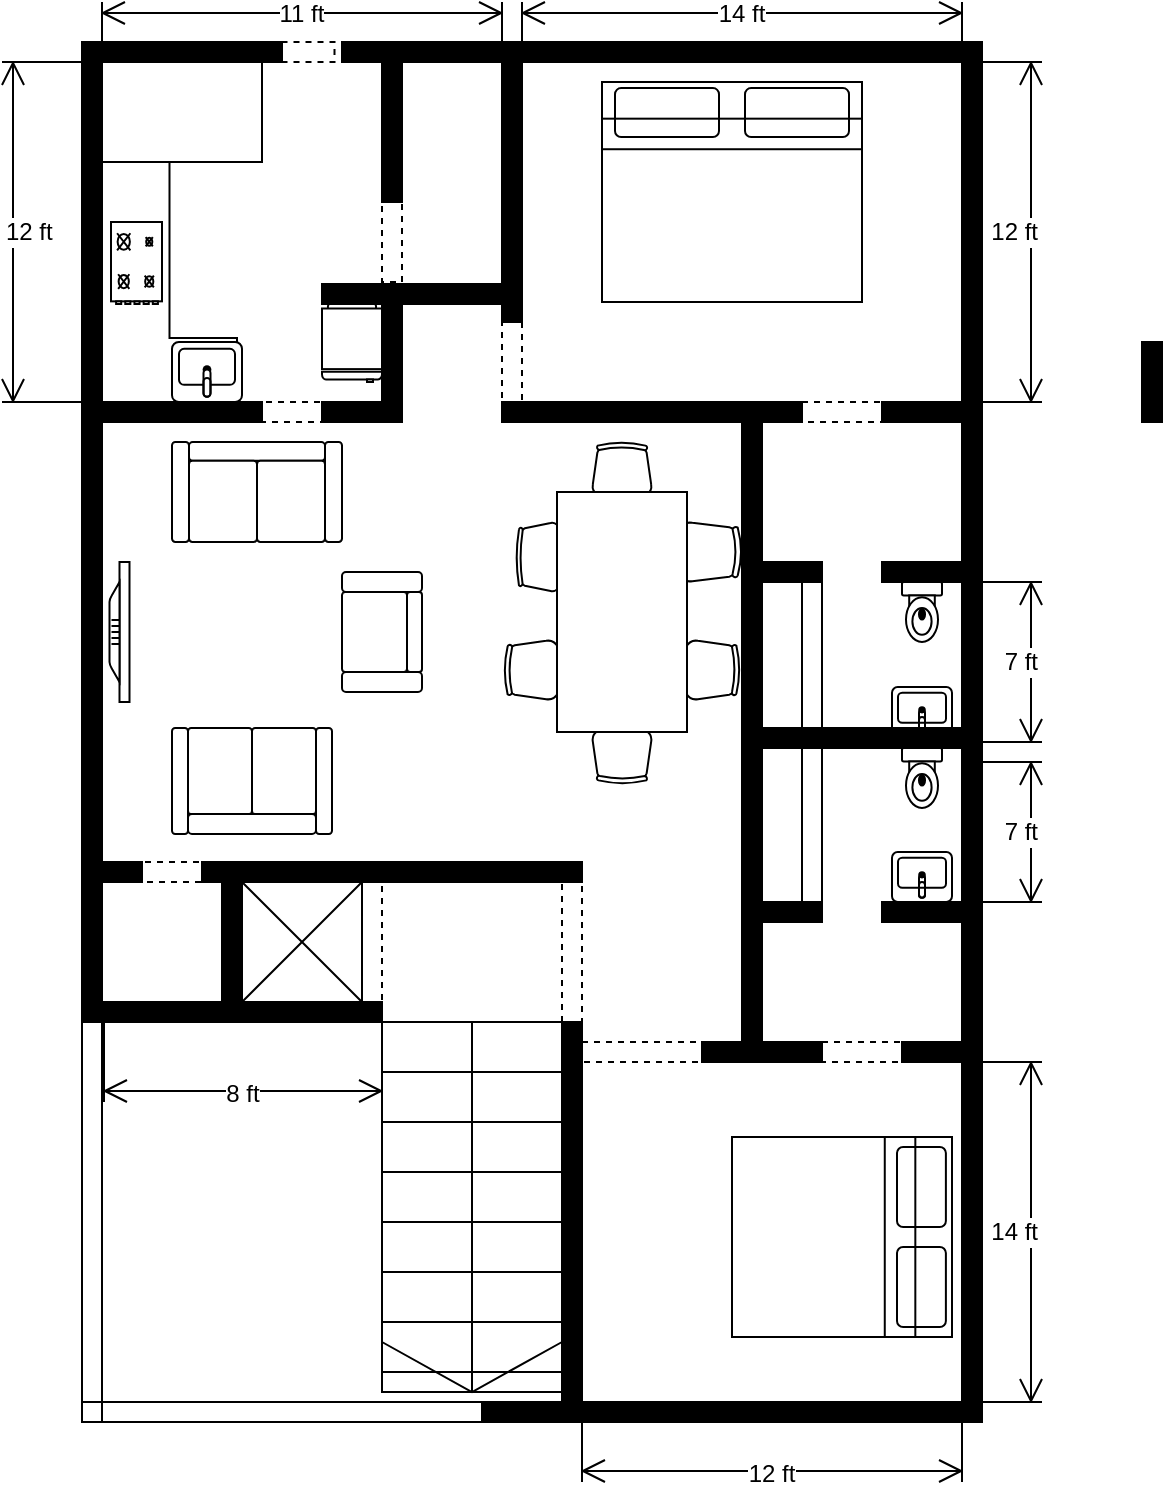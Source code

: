 <mxfile version="16.0.3" type="github">
  <diagram id="-8Clknxb2J9grHJ9hm-8" name="Page-1">
    <mxGraphModel dx="1328" dy="710" grid="1" gridSize="10" guides="1" tooltips="1" connect="1" arrows="1" fold="1" page="1" pageScale="1" pageWidth="1169" pageHeight="827" math="0" shadow="0">
      <root>
        <mxCell id="0" />
        <mxCell id="1" parent="0" />
        <mxCell id="fpblmt7jhUxg1IwRCJjJ-127" value="" style="verticalLabelPosition=bottom;html=1;verticalAlign=top;align=center;shape=mxgraph.floorplan.desk_corner_2;strokeColor=default;fillColor=default;" vertex="1" parent="1">
          <mxGeometry x="290" y="50" width="80" height="100" as="geometry" />
        </mxCell>
        <mxCell id="fpblmt7jhUxg1IwRCJjJ-1" value="" style="verticalLabelPosition=bottom;html=1;verticalAlign=top;align=center;shape=mxgraph.floorplan.wall;fillColor=#000000;direction=south;" vertex="1" parent="1">
          <mxGeometry x="280" y="50" width="10" height="480" as="geometry" />
        </mxCell>
        <mxCell id="fpblmt7jhUxg1IwRCJjJ-2" value="" style="verticalLabelPosition=bottom;html=1;verticalAlign=top;align=center;shape=mxgraph.floorplan.wall;fillColor=#000000;" vertex="1" parent="1">
          <mxGeometry x="480" y="720" width="250" height="10" as="geometry" />
        </mxCell>
        <mxCell id="fpblmt7jhUxg1IwRCJjJ-4" value="" style="verticalLabelPosition=bottom;html=1;verticalAlign=top;align=center;shape=mxgraph.floorplan.wall;fillColor=#000000;" vertex="1" parent="1">
          <mxGeometry x="410" y="40" width="320" height="10" as="geometry" />
        </mxCell>
        <mxCell id="fpblmt7jhUxg1IwRCJjJ-5" value="" style="verticalLabelPosition=bottom;html=1;verticalAlign=top;align=center;shape=mxgraph.floorplan.stairs;direction=south;" vertex="1" parent="1">
          <mxGeometry x="430" y="530" width="90" height="185" as="geometry" />
        </mxCell>
        <mxCell id="fpblmt7jhUxg1IwRCJjJ-6" value="" style="verticalLabelPosition=bottom;html=1;verticalAlign=top;align=center;shape=mxgraph.floorplan.wall;fillColor=#000000;direction=south;" vertex="1" parent="1">
          <mxGeometry x="720" y="50" width="10" height="670" as="geometry" />
        </mxCell>
        <mxCell id="fpblmt7jhUxg1IwRCJjJ-7" value="" style="verticalLabelPosition=bottom;html=1;verticalAlign=top;align=center;shape=mxgraph.floorplan.wall;fillColor=#000000;" vertex="1" parent="1">
          <mxGeometry x="290" y="520" width="140" height="10" as="geometry" />
        </mxCell>
        <mxCell id="fpblmt7jhUxg1IwRCJjJ-8" value="" style="verticalLabelPosition=bottom;html=1;verticalAlign=top;align=center;shape=mxgraph.floorplan.wall;fillColor=none;direction=south;dashed=1;" vertex="1" parent="1">
          <mxGeometry x="420" y="450" width="10" height="80" as="geometry" />
        </mxCell>
        <mxCell id="fpblmt7jhUxg1IwRCJjJ-9" value="" style="verticalLabelPosition=bottom;html=1;verticalAlign=top;align=center;shape=mxgraph.floorplan.wall;fillColor=#000000;direction=south;" vertex="1" parent="1">
          <mxGeometry x="520" y="530" width="10" height="200" as="geometry" />
        </mxCell>
        <mxCell id="fpblmt7jhUxg1IwRCJjJ-12" value="" style="verticalLabelPosition=bottom;html=1;verticalAlign=top;align=center;shape=mxgraph.floorplan.elevator;" vertex="1" parent="1">
          <mxGeometry x="360" y="460" width="60" height="60" as="geometry" />
        </mxCell>
        <mxCell id="fpblmt7jhUxg1IwRCJjJ-15" value="" style="verticalLabelPosition=bottom;html=1;verticalAlign=top;align=center;shape=mxgraph.floorplan.wall;fillColor=#000000;" vertex="1" parent="1">
          <mxGeometry x="430" y="161" width="60" height="10" as="geometry" />
        </mxCell>
        <mxCell id="fpblmt7jhUxg1IwRCJjJ-16" value="" style="verticalLabelPosition=bottom;html=1;verticalAlign=top;align=center;shape=mxgraph.floorplan.wall;fillColor=#000000;" vertex="1" parent="1">
          <mxGeometry x="290" y="220" width="80" height="10" as="geometry" />
        </mxCell>
        <mxCell id="fpblmt7jhUxg1IwRCJjJ-17" value="" style="verticalLabelPosition=bottom;html=1;verticalAlign=top;align=center;shape=mxgraph.floorplan.wall;fillColor=#000000;" vertex="1" parent="1">
          <mxGeometry x="590" y="540" width="60" height="10" as="geometry" />
        </mxCell>
        <mxCell id="fpblmt7jhUxg1IwRCJjJ-19" value="" style="verticalLabelPosition=bottom;html=1;verticalAlign=top;align=center;shape=mxgraph.floorplan.wall;fillColor=none;direction=south;dashed=1;" vertex="1" parent="1">
          <mxGeometry x="520" y="450" width="10" height="80" as="geometry" />
        </mxCell>
        <mxCell id="fpblmt7jhUxg1IwRCJjJ-25" value="" style="verticalLabelPosition=bottom;html=1;verticalAlign=top;align=center;shape=mxgraph.floorplan.desk_corner_2;rotation=-90;" vertex="1" parent="1">
          <mxGeometry x="263.75" y="126.25" width="120" height="67.5" as="geometry" />
        </mxCell>
        <mxCell id="fpblmt7jhUxg1IwRCJjJ-56" value="" style="verticalLabelPosition=bottom;html=1;verticalAlign=top;align=center;shape=mxgraph.floorplan.wall;fillColor=#000000;" vertex="1" parent="1">
          <mxGeometry x="340" y="450" width="190" height="10" as="geometry" />
        </mxCell>
        <mxCell id="fpblmt7jhUxg1IwRCJjJ-57" value="" style="verticalLabelPosition=bottom;html=1;verticalAlign=top;align=center;shape=mxgraph.floorplan.wall;fillColor=none;dashed=1;" vertex="1" parent="1">
          <mxGeometry x="530" y="540" width="60" height="10" as="geometry" />
        </mxCell>
        <mxCell id="fpblmt7jhUxg1IwRCJjJ-58" value="" style="verticalLabelPosition=bottom;html=1;verticalAlign=top;align=center;shape=mxgraph.floorplan.wall;fillColor=#000000;direction=south;" vertex="1" parent="1">
          <mxGeometry x="610" y="230" width="10" height="310" as="geometry" />
        </mxCell>
        <mxCell id="fpblmt7jhUxg1IwRCJjJ-59" value="" style="verticalLabelPosition=bottom;html=1;verticalAlign=top;align=center;shape=mxgraph.floorplan.wall;fillColor=#000000;" vertex="1" parent="1">
          <mxGeometry x="680" y="470" width="50" height="10" as="geometry" />
        </mxCell>
        <mxCell id="fpblmt7jhUxg1IwRCJjJ-60" value="" style="verticalLabelPosition=bottom;html=1;verticalAlign=top;align=center;shape=mxgraph.floorplan.wall;fillColor=#000000;" vertex="1" parent="1">
          <mxGeometry x="690" y="540" width="40" height="10" as="geometry" />
        </mxCell>
        <mxCell id="fpblmt7jhUxg1IwRCJjJ-61" value="" style="verticalLabelPosition=bottom;html=1;verticalAlign=top;align=center;shape=mxgraph.floorplan.bed_double;fillColor=none;rotation=90;" vertex="1" parent="1">
          <mxGeometry x="610" y="582.5" width="100" height="110" as="geometry" />
        </mxCell>
        <mxCell id="fpblmt7jhUxg1IwRCJjJ-62" value="" style="verticalLabelPosition=bottom;html=1;verticalAlign=top;align=center;shape=mxgraph.floorplan.wall;fillColor=#000000;" vertex="1" parent="1">
          <mxGeometry x="620" y="383" width="100" height="10" as="geometry" />
        </mxCell>
        <mxCell id="fpblmt7jhUxg1IwRCJjJ-63" value="" style="verticalLabelPosition=bottom;html=1;verticalAlign=top;align=center;shape=mxgraph.floorplan.bed_double;fillColor=none;" vertex="1" parent="1">
          <mxGeometry x="540" y="60" width="130" height="110" as="geometry" />
        </mxCell>
        <mxCell id="fpblmt7jhUxg1IwRCJjJ-64" value="" style="verticalLabelPosition=bottom;html=1;verticalAlign=top;align=center;shape=mxgraph.floorplan.wall;fillColor=#000000;direction=south;" vertex="1" parent="1">
          <mxGeometry x="490" y="50" width="10" height="130" as="geometry" />
        </mxCell>
        <mxCell id="fpblmt7jhUxg1IwRCJjJ-65" value="" style="verticalLabelPosition=bottom;html=1;verticalAlign=top;align=center;shape=mxgraph.floorplan.wall;fillColor=#000000;" vertex="1" parent="1">
          <mxGeometry x="490" y="220" width="150" height="10" as="geometry" />
        </mxCell>
        <mxCell id="fpblmt7jhUxg1IwRCJjJ-66" value="" style="verticalLabelPosition=bottom;html=1;verticalAlign=top;align=center;shape=mxgraph.floorplan.wall;fillColor=#000000;direction=south;" vertex="1" parent="1">
          <mxGeometry x="430" y="170" width="10" height="60" as="geometry" />
        </mxCell>
        <mxCell id="fpblmt7jhUxg1IwRCJjJ-67" value="" style="verticalLabelPosition=bottom;html=1;verticalAlign=top;align=center;shape=mxgraph.floorplan.wall;fillColor=#000000;" vertex="1" parent="1">
          <mxGeometry x="490" y="170" width="10" height="10" as="geometry" />
        </mxCell>
        <mxCell id="fpblmt7jhUxg1IwRCJjJ-69" value="" style="verticalLabelPosition=bottom;html=1;verticalAlign=top;align=center;shape=mxgraph.floorplan.wall;fillColor=none;direction=south;strokeColor=default;" vertex="1" parent="1">
          <mxGeometry x="640" y="390" width="10" height="90" as="geometry" />
        </mxCell>
        <mxCell id="fpblmt7jhUxg1IwRCJjJ-70" value="" style="verticalLabelPosition=bottom;html=1;verticalAlign=top;align=center;shape=mxgraph.floorplan.wall;fillColor=#000000;" vertex="1" parent="1">
          <mxGeometry x="680" y="300" width="40" height="10" as="geometry" />
        </mxCell>
        <mxCell id="fpblmt7jhUxg1IwRCJjJ-71" value="" style="verticalLabelPosition=bottom;html=1;verticalAlign=top;align=center;shape=mxgraph.floorplan.wall;fillColor=none;direction=south;" vertex="1" parent="1">
          <mxGeometry x="640" y="300" width="10" height="90" as="geometry" />
        </mxCell>
        <mxCell id="fpblmt7jhUxg1IwRCJjJ-72" value="" style="verticalLabelPosition=bottom;html=1;verticalAlign=top;align=center;shape=mxgraph.floorplan.wall;fillColor=#000000;" vertex="1" parent="1">
          <mxGeometry x="680" y="220" width="40" height="10" as="geometry" />
        </mxCell>
        <mxCell id="fpblmt7jhUxg1IwRCJjJ-73" value="" style="verticalLabelPosition=bottom;html=1;verticalAlign=top;align=center;shape=mxgraph.floorplan.wall;fillColor=none;dashed=1;" vertex="1" parent="1">
          <mxGeometry x="640" y="220" width="40" height="10" as="geometry" />
        </mxCell>
        <mxCell id="fpblmt7jhUxg1IwRCJjJ-74" value="" style="verticalLabelPosition=bottom;html=1;verticalAlign=top;align=center;shape=mxgraph.floorplan.wall;fillColor=none;dashed=1;" vertex="1" parent="1">
          <mxGeometry x="650" y="540" width="50" height="10" as="geometry" />
        </mxCell>
        <mxCell id="fpblmt7jhUxg1IwRCJjJ-75" value="" style="verticalLabelPosition=bottom;html=1;verticalAlign=top;align=center;shape=mxgraph.floorplan.toilet;fillColor=default;" vertex="1" parent="1">
          <mxGeometry x="690" y="310" width="20" height="30" as="geometry" />
        </mxCell>
        <mxCell id="fpblmt7jhUxg1IwRCJjJ-76" value="" style="verticalLabelPosition=bottom;html=1;verticalAlign=top;align=center;shape=mxgraph.floorplan.toilet;fillColor=default;" vertex="1" parent="1">
          <mxGeometry x="690" y="393" width="20" height="30" as="geometry" />
        </mxCell>
        <mxCell id="fpblmt7jhUxg1IwRCJjJ-77" value="" style="verticalLabelPosition=bottom;html=1;verticalAlign=top;align=center;shape=mxgraph.floorplan.wall;fillColor=#000000;" vertex="1" parent="1">
          <mxGeometry x="620" y="300" width="30" height="10" as="geometry" />
        </mxCell>
        <mxCell id="fpblmt7jhUxg1IwRCJjJ-78" value="" style="verticalLabelPosition=bottom;html=1;verticalAlign=top;align=center;shape=mxgraph.floorplan.wall;fillColor=#000000;" vertex="1" parent="1">
          <mxGeometry x="620" y="470" width="30" height="10" as="geometry" />
        </mxCell>
        <mxCell id="fpblmt7jhUxg1IwRCJjJ-79" value="" style="verticalLabelPosition=bottom;html=1;verticalAlign=top;align=center;shape=mxgraph.floorplan.sink_2;strokeColor=default;fillColor=none;rotation=-180;" vertex="1" parent="1">
          <mxGeometry x="685" y="445" width="30" height="25" as="geometry" />
        </mxCell>
        <mxCell id="fpblmt7jhUxg1IwRCJjJ-80" value="" style="verticalLabelPosition=bottom;html=1;verticalAlign=top;align=center;shape=mxgraph.floorplan.sink_2;strokeColor=default;fillColor=none;rotation=-180;" vertex="1" parent="1">
          <mxGeometry x="685" y="362.5" width="30" height="25" as="geometry" />
        </mxCell>
        <mxCell id="fpblmt7jhUxg1IwRCJjJ-83" value="" style="verticalLabelPosition=bottom;html=1;verticalAlign=top;align=center;shape=mxgraph.floorplan.wall;fillColor=none;strokeColor=default;dashed=1;" vertex="1" parent="1">
          <mxGeometry x="373.75" y="40" width="32.5" height="10" as="geometry" />
        </mxCell>
        <mxCell id="fpblmt7jhUxg1IwRCJjJ-84" value="" style="verticalLabelPosition=bottom;html=1;verticalAlign=top;align=center;shape=mxgraph.floorplan.wall;fillColor=#000000;strokeColor=default;" vertex="1" parent="1">
          <mxGeometry x="280" y="40" width="100" height="10" as="geometry" />
        </mxCell>
        <mxCell id="fpblmt7jhUxg1IwRCJjJ-85" value="" style="verticalLabelPosition=bottom;html=1;verticalAlign=top;align=center;shape=mxgraph.floorplan.wall;fillColor=none;dashed=1;strokeColor=default;" vertex="1" parent="1">
          <mxGeometry x="360" y="220" width="40" height="10" as="geometry" />
        </mxCell>
        <mxCell id="fpblmt7jhUxg1IwRCJjJ-86" value="" style="verticalLabelPosition=bottom;html=1;verticalAlign=top;align=center;shape=mxgraph.floorplan.wall;fillColor=#000000;strokeColor=default;" vertex="1" parent="1">
          <mxGeometry x="400" y="220" width="40" height="10" as="geometry" />
        </mxCell>
        <mxCell id="fpblmt7jhUxg1IwRCJjJ-87" value="" style="verticalLabelPosition=bottom;html=1;verticalAlign=top;align=center;shape=mxgraph.floorplan.wall;fillColor=none;direction=south;strokeColor=default;dashed=1;" vertex="1" parent="1">
          <mxGeometry x="490" y="180" width="10" height="50" as="geometry" />
        </mxCell>
        <mxCell id="fpblmt7jhUxg1IwRCJjJ-88" value="" style="verticalLabelPosition=bottom;html=1;verticalAlign=top;align=center;shape=mxgraph.floorplan.couch;strokeColor=default;fillColor=default;rotation=0;" vertex="1" parent="1">
          <mxGeometry x="325" y="240" width="85" height="50" as="geometry" />
        </mxCell>
        <mxCell id="fpblmt7jhUxg1IwRCJjJ-103" value="" style="verticalLabelPosition=bottom;html=1;verticalAlign=top;align=center;shape=mxgraph.floorplan.wall;fillColor=none;strokeColor=default;dashed=1;" vertex="1" parent="1">
          <mxGeometry x="305.5" y="450" width="39" height="10" as="geometry" />
        </mxCell>
        <mxCell id="fpblmt7jhUxg1IwRCJjJ-104" value="" style="verticalLabelPosition=bottom;html=1;verticalAlign=top;align=center;shape=mxgraph.floorplan.wall;fillColor=#000000;direction=south;strokeColor=default;" vertex="1" parent="1">
          <mxGeometry x="350" y="460" width="10" height="70" as="geometry" />
        </mxCell>
        <mxCell id="fpblmt7jhUxg1IwRCJjJ-105" value="" style="verticalLabelPosition=bottom;html=1;verticalAlign=top;align=center;shape=mxgraph.floorplan.wall;fillColor=#000000;strokeColor=default;" vertex="1" parent="1">
          <mxGeometry x="280" y="450" width="30" height="10" as="geometry" />
        </mxCell>
        <mxCell id="fpblmt7jhUxg1IwRCJjJ-107" value="" style="verticalLabelPosition=bottom;html=1;verticalAlign=top;align=center;shape=mxgraph.floorplan.wall;fillColor=none;strokeColor=default;" vertex="1" parent="1">
          <mxGeometry x="280" y="720" width="200" height="10" as="geometry" />
        </mxCell>
        <mxCell id="fpblmt7jhUxg1IwRCJjJ-108" value="" style="verticalLabelPosition=bottom;html=1;verticalAlign=top;align=center;shape=mxgraph.floorplan.wall;fillColor=none;direction=south;strokeColor=default;" vertex="1" parent="1">
          <mxGeometry x="280" y="530" width="10" height="200" as="geometry" />
        </mxCell>
        <mxCell id="fpblmt7jhUxg1IwRCJjJ-109" value="" style="verticalLabelPosition=bottom;html=1;verticalAlign=top;align=center;shape=mxgraph.floorplan.wall;fillColor=#000000;direction=south;strokeColor=default;" vertex="1" parent="1">
          <mxGeometry x="810" y="190" width="10" height="40" as="geometry" />
        </mxCell>
        <mxCell id="fpblmt7jhUxg1IwRCJjJ-110" value="" style="verticalLabelPosition=bottom;html=1;verticalAlign=top;align=center;shape=mxgraph.floorplan.wall;fillColor=none;direction=south;strokeColor=default;dashed=1;" vertex="1" parent="1">
          <mxGeometry x="430" y="115" width="10" height="45" as="geometry" />
        </mxCell>
        <mxCell id="fpblmt7jhUxg1IwRCJjJ-111" value="" style="verticalLabelPosition=bottom;html=1;verticalAlign=top;align=center;shape=mxgraph.floorplan.range_1;strokeColor=default;fillColor=default;" vertex="1" parent="1">
          <mxGeometry x="294.5" y="130" width="25.5" height="41" as="geometry" />
        </mxCell>
        <mxCell id="fpblmt7jhUxg1IwRCJjJ-112" value="" style="verticalLabelPosition=bottom;html=1;verticalAlign=top;align=center;shape=mxgraph.floorplan.sink_2;strokeColor=default;fillColor=default;rotation=-180;" vertex="1" parent="1">
          <mxGeometry x="325" y="190" width="35" height="30" as="geometry" />
        </mxCell>
        <mxCell id="fpblmt7jhUxg1IwRCJjJ-114" value="" style="verticalLabelPosition=bottom;html=1;verticalAlign=top;align=center;shape=mxgraph.floorplan.refrigerator;strokeColor=default;fillColor=default;rotation=0;" vertex="1" parent="1">
          <mxGeometry x="400" y="170" width="30" height="40" as="geometry" />
        </mxCell>
        <mxCell id="fpblmt7jhUxg1IwRCJjJ-116" value="12 ft" style="shape=dimension;direction=north;whiteSpace=wrap;html=1;align=right;points=[];verticalAlign=middle;labelBackgroundColor=#ffffff;strokeColor=default;fillColor=default;" vertex="1" parent="1">
          <mxGeometry x="720" y="50" width="40" height="170" as="geometry" />
        </mxCell>
        <mxCell id="fpblmt7jhUxg1IwRCJjJ-118" value="14 ft" style="shape=dimension;direction=north;whiteSpace=wrap;html=1;align=right;points=[];verticalAlign=middle;labelBackgroundColor=#ffffff;strokeColor=default;fillColor=default;" vertex="1" parent="1">
          <mxGeometry x="720" y="550" width="40" height="170" as="geometry" />
        </mxCell>
        <mxCell id="fpblmt7jhUxg1IwRCJjJ-119" value="7 ft" style="shape=dimension;direction=north;whiteSpace=wrap;html=1;align=right;points=[];verticalAlign=middle;labelBackgroundColor=#ffffff;strokeColor=default;fillColor=default;" vertex="1" parent="1">
          <mxGeometry x="720" y="310" width="40" height="80" as="geometry" />
        </mxCell>
        <mxCell id="fpblmt7jhUxg1IwRCJjJ-120" value="7 ft" style="shape=dimension;direction=north;whiteSpace=wrap;html=1;align=right;points=[];verticalAlign=middle;labelBackgroundColor=#ffffff;strokeColor=default;fillColor=default;" vertex="1" parent="1">
          <mxGeometry x="720" y="400" width="40" height="70" as="geometry" />
        </mxCell>
        <mxCell id="fpblmt7jhUxg1IwRCJjJ-122" value="14 ft" style="shape=dimension;direction=west;whiteSpace=wrap;html=1;align=center;points=[];verticalAlign=top;spacingTop=-8;labelBackgroundColor=#ffffff;strokeColor=default;fillColor=default;" vertex="1" parent="1">
          <mxGeometry x="500" y="20" width="220" height="40" as="geometry" />
        </mxCell>
        <mxCell id="fpblmt7jhUxg1IwRCJjJ-123" value="11 ft" style="shape=dimension;direction=west;whiteSpace=wrap;html=1;align=center;points=[];verticalAlign=top;spacingTop=-8;labelBackgroundColor=#ffffff;strokeColor=default;fillColor=default;" vertex="1" parent="1">
          <mxGeometry x="290" y="20" width="200" height="40" as="geometry" />
        </mxCell>
        <mxCell id="fpblmt7jhUxg1IwRCJjJ-124" value="8 ft" style="shape=dimension;whiteSpace=wrap;html=1;align=center;points=[];verticalAlign=bottom;spacingBottom=-5;labelBackgroundColor=#ffffff;strokeColor=default;fillColor=default;" vertex="1" parent="1">
          <mxGeometry x="291" y="530" width="139" height="40" as="geometry" />
        </mxCell>
        <mxCell id="fpblmt7jhUxg1IwRCJjJ-125" value="12 ft" style="shape=dimension;whiteSpace=wrap;html=1;align=center;points=[];verticalAlign=bottom;spacingBottom=-5;labelBackgroundColor=#ffffff;strokeColor=default;fillColor=default;" vertex="1" parent="1">
          <mxGeometry x="530" y="720" width="190" height="40" as="geometry" />
        </mxCell>
        <mxCell id="fpblmt7jhUxg1IwRCJjJ-126" value="12 ft" style="shape=dimension;direction=south;whiteSpace=wrap;html=1;align=left;points=[];verticalAlign=middle;labelBackgroundColor=#ffffff;strokeColor=default;fillColor=default;" vertex="1" parent="1">
          <mxGeometry x="240" y="50" width="40" height="170" as="geometry" />
        </mxCell>
        <mxCell id="fpblmt7jhUxg1IwRCJjJ-128" value="" style="verticalLabelPosition=bottom;html=1;verticalAlign=top;align=center;shape=mxgraph.floorplan.wall;fillColor=#000000;direction=south;strokeColor=default;" vertex="1" parent="1">
          <mxGeometry x="430" y="50" width="10" height="70" as="geometry" />
        </mxCell>
        <mxCell id="fpblmt7jhUxg1IwRCJjJ-129" value="" style="verticalLabelPosition=bottom;html=1;verticalAlign=top;align=center;shape=mxgraph.floorplan.wall;fillColor=#000000;strokeColor=default;" vertex="1" parent="1">
          <mxGeometry x="400" y="161" width="50" height="10" as="geometry" />
        </mxCell>
        <mxCell id="fpblmt7jhUxg1IwRCJjJ-130" value="" style="verticalLabelPosition=bottom;html=1;verticalAlign=top;align=center;shape=mxgraph.floorplan.flat_tv;strokeColor=default;fillColor=default;rotation=-90;" vertex="1" parent="1">
          <mxGeometry x="263.75" y="330" width="70" height="10" as="geometry" />
        </mxCell>
        <mxCell id="fpblmt7jhUxg1IwRCJjJ-131" value="" style="verticalLabelPosition=bottom;html=1;verticalAlign=top;align=center;shape=mxgraph.floorplan.sofa;strokeColor=default;fillColor=default;rotation=90;" vertex="1" parent="1">
          <mxGeometry x="400" y="315" width="60" height="40" as="geometry" />
        </mxCell>
        <mxCell id="fpblmt7jhUxg1IwRCJjJ-132" value="" style="verticalLabelPosition=bottom;html=1;verticalAlign=top;align=center;shape=mxgraph.floorplan.couch;strokeColor=default;fillColor=default;rotation=-180;" vertex="1" parent="1">
          <mxGeometry x="325" y="383" width="80" height="53" as="geometry" />
        </mxCell>
        <mxCell id="fpblmt7jhUxg1IwRCJjJ-140" value="" style="verticalLabelPosition=bottom;html=1;verticalAlign=top;align=center;shape=mxgraph.floorplan.office_chair;shadow=0;strokeColor=default;fillColor=default;" vertex="1" parent="1">
          <mxGeometry x="535" y="240" width="30" height="28" as="geometry" />
        </mxCell>
        <mxCell id="fpblmt7jhUxg1IwRCJjJ-141" value="" style="verticalLabelPosition=bottom;html=1;verticalAlign=top;align=center;shape=mxgraph.floorplan.office_chair;shadow=0;direction=west;strokeColor=default;fillColor=default;" vertex="1" parent="1">
          <mxGeometry x="535" y="383" width="30" height="28" as="geometry" />
        </mxCell>
        <mxCell id="fpblmt7jhUxg1IwRCJjJ-142" value="" style="verticalLabelPosition=bottom;html=1;verticalAlign=top;align=center;shape=mxgraph.floorplan.office_chair;shadow=0;direction=north;strokeColor=default;fillColor=default;" vertex="1" parent="1">
          <mxGeometry x="497" y="280" width="23" height="35" as="geometry" />
        </mxCell>
        <mxCell id="fpblmt7jhUxg1IwRCJjJ-143" value="" style="verticalLabelPosition=bottom;html=1;verticalAlign=top;align=center;shape=mxgraph.floorplan.office_chair;shadow=0;direction=south;strokeColor=default;fillColor=default;" vertex="1" parent="1">
          <mxGeometry x="577" y="280" width="33" height="30" as="geometry" />
        </mxCell>
        <mxCell id="fpblmt7jhUxg1IwRCJjJ-144" value="" style="verticalLabelPosition=bottom;html=1;verticalAlign=top;align=center;shape=mxgraph.floorplan.office_chair;shadow=0;strokeColor=default;fillColor=default;rotation=-90;" vertex="1" parent="1">
          <mxGeometry x="490" y="340" width="30" height="28" as="geometry" />
        </mxCell>
        <mxCell id="fpblmt7jhUxg1IwRCJjJ-145" value="" style="verticalLabelPosition=bottom;html=1;verticalAlign=top;align=center;shape=mxgraph.floorplan.office_chair;shadow=0;direction=west;strokeColor=default;fillColor=default;rotation=-90;" vertex="1" parent="1">
          <mxGeometry x="580" y="340" width="30" height="28" as="geometry" />
        </mxCell>
        <mxCell id="fpblmt7jhUxg1IwRCJjJ-146" value="" style="shape=rect;shadow=0;strokeColor=default;fillColor=default;rotation=90;" vertex="1" parent="1">
          <mxGeometry x="490" y="292.5" width="120" height="65" as="geometry" />
        </mxCell>
      </root>
    </mxGraphModel>
  </diagram>
</mxfile>

